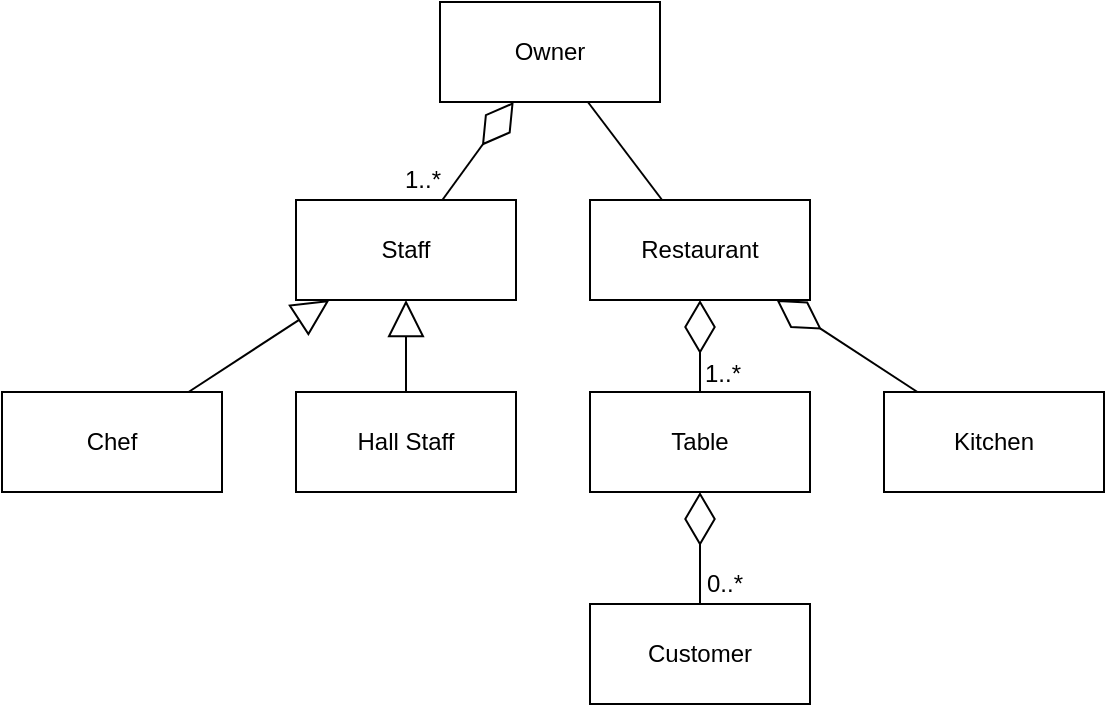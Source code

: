 <mxfile version="24.7.17">
  <diagram name="ページ1" id="TAIm3GeriBlZBdkWR_cd">
    <mxGraphModel grid="0" page="0" gridSize="10" guides="1" tooltips="1" connect="1" arrows="1" fold="1" pageScale="1" pageWidth="827" pageHeight="1169" math="0" shadow="0">
      <root>
        <mxCell id="0" />
        <mxCell id="1" parent="0" />
        <mxCell id="2OtYkB1oa5qaO8f9MAGz-5" value="Owner" style="html=1;whiteSpace=wrap;" vertex="1" parent="1">
          <mxGeometry x="140" y="31" width="110" height="50" as="geometry" />
        </mxCell>
        <mxCell id="2OtYkB1oa5qaO8f9MAGz-6" value="Restaurant" style="html=1;whiteSpace=wrap;" vertex="1" parent="1">
          <mxGeometry x="215" y="130" width="110" height="50" as="geometry" />
        </mxCell>
        <mxCell id="2OtYkB1oa5qaO8f9MAGz-7" value="Staff" style="html=1;whiteSpace=wrap;" vertex="1" parent="1">
          <mxGeometry x="68" y="130" width="110" height="50" as="geometry" />
        </mxCell>
        <mxCell id="2OtYkB1oa5qaO8f9MAGz-8" value="Chef" style="html=1;whiteSpace=wrap;" vertex="1" parent="1">
          <mxGeometry x="-79" y="226" width="110" height="50" as="geometry" />
        </mxCell>
        <mxCell id="2OtYkB1oa5qaO8f9MAGz-9" value="Hall Staff" style="html=1;whiteSpace=wrap;" vertex="1" parent="1">
          <mxGeometry x="68" y="226" width="110" height="50" as="geometry" />
        </mxCell>
        <mxCell id="2OtYkB1oa5qaO8f9MAGz-10" value="Kitchen" style="html=1;whiteSpace=wrap;" vertex="1" parent="1">
          <mxGeometry x="362" y="226" width="110" height="50" as="geometry" />
        </mxCell>
        <mxCell id="2OtYkB1oa5qaO8f9MAGz-12" value="Table" style="html=1;whiteSpace=wrap;" vertex="1" parent="1">
          <mxGeometry x="215" y="226" width="110" height="50" as="geometry" />
        </mxCell>
        <mxCell id="2OtYkB1oa5qaO8f9MAGz-13" value="Customer" style="html=1;whiteSpace=wrap;" vertex="1" parent="1">
          <mxGeometry x="215" y="332" width="110" height="50" as="geometry" />
        </mxCell>
        <mxCell id="2OtYkB1oa5qaO8f9MAGz-14" value="" style="endArrow=none;html=1;rounded=0;fontSize=12;startSize=8;endSize=8;" edge="1" parent="1" source="2OtYkB1oa5qaO8f9MAGz-5" target="2OtYkB1oa5qaO8f9MAGz-6">
          <mxGeometry relative="1" as="geometry">
            <mxPoint x="-47" y="92" as="sourcePoint" />
            <mxPoint x="113" y="92" as="targetPoint" />
          </mxGeometry>
        </mxCell>
        <mxCell id="2OtYkB1oa5qaO8f9MAGz-20" value="" style="endArrow=diamondThin;endFill=0;endSize=24;html=1;rounded=0;fontSize=12;curved=1;" edge="1" parent="1" source="2OtYkB1oa5qaO8f9MAGz-7" target="2OtYkB1oa5qaO8f9MAGz-5">
          <mxGeometry width="160" relative="1" as="geometry">
            <mxPoint x="-56" y="63" as="sourcePoint" />
            <mxPoint x="104" y="63" as="targetPoint" />
          </mxGeometry>
        </mxCell>
        <mxCell id="2OtYkB1oa5qaO8f9MAGz-26" value="1..*" style="edgeLabel;html=1;align=center;verticalAlign=middle;resizable=0;points=[];fontSize=12;" connectable="0" vertex="1" parent="2OtYkB1oa5qaO8f9MAGz-20">
          <mxGeometry x="-0.609" y="1" relative="1" as="geometry">
            <mxPoint x="-17" as="offset" />
          </mxGeometry>
        </mxCell>
        <mxCell id="2OtYkB1oa5qaO8f9MAGz-22" value="" style="endArrow=diamondThin;endFill=0;endSize=24;html=1;rounded=0;fontSize=12;curved=1;" edge="1" parent="1" source="2OtYkB1oa5qaO8f9MAGz-13" target="2OtYkB1oa5qaO8f9MAGz-12">
          <mxGeometry width="160" relative="1" as="geometry">
            <mxPoint x="317" y="14" as="sourcePoint" />
            <mxPoint x="477" y="14" as="targetPoint" />
          </mxGeometry>
        </mxCell>
        <mxCell id="2OtYkB1oa5qaO8f9MAGz-30" value="0..*" style="edgeLabel;html=1;align=center;verticalAlign=middle;resizable=0;points=[];fontSize=12;" connectable="0" vertex="1" parent="2OtYkB1oa5qaO8f9MAGz-22">
          <mxGeometry x="-0.548" relative="1" as="geometry">
            <mxPoint x="12" y="2" as="offset" />
          </mxGeometry>
        </mxCell>
        <mxCell id="2OtYkB1oa5qaO8f9MAGz-23" value="" style="endArrow=diamondThin;endFill=0;endSize=24;html=1;rounded=0;fontSize=12;curved=1;" edge="1" parent="1" source="2OtYkB1oa5qaO8f9MAGz-10" target="2OtYkB1oa5qaO8f9MAGz-6">
          <mxGeometry width="160" relative="1" as="geometry">
            <mxPoint x="327" y="24" as="sourcePoint" />
            <mxPoint x="487" y="24" as="targetPoint" />
          </mxGeometry>
        </mxCell>
        <mxCell id="2OtYkB1oa5qaO8f9MAGz-24" value="" style="endArrow=diamondThin;endFill=0;endSize=24;html=1;rounded=0;fontSize=12;curved=1;" edge="1" parent="1" source="2OtYkB1oa5qaO8f9MAGz-12" target="2OtYkB1oa5qaO8f9MAGz-6">
          <mxGeometry width="160" relative="1" as="geometry">
            <mxPoint x="337" y="34" as="sourcePoint" />
            <mxPoint x="497" y="34" as="targetPoint" />
          </mxGeometry>
        </mxCell>
        <mxCell id="2OtYkB1oa5qaO8f9MAGz-27" value="1..*" style="edgeLabel;html=1;align=center;verticalAlign=middle;resizable=0;points=[];fontSize=12;" connectable="0" vertex="1" parent="2OtYkB1oa5qaO8f9MAGz-24">
          <mxGeometry x="-0.537" y="-1" relative="1" as="geometry">
            <mxPoint x="10" y="1" as="offset" />
          </mxGeometry>
        </mxCell>
        <mxCell id="2OtYkB1oa5qaO8f9MAGz-31" value="" style="endArrow=block;endSize=16;endFill=0;html=1;rounded=0;fontSize=12;curved=1;" edge="1" parent="1" source="2OtYkB1oa5qaO8f9MAGz-9" target="2OtYkB1oa5qaO8f9MAGz-7">
          <mxGeometry width="160" relative="1" as="geometry">
            <mxPoint x="-69" y="127" as="sourcePoint" />
            <mxPoint x="91" y="127" as="targetPoint" />
          </mxGeometry>
        </mxCell>
        <mxCell id="2OtYkB1oa5qaO8f9MAGz-32" value="" style="endArrow=block;endSize=16;endFill=0;html=1;rounded=0;fontSize=12;curved=1;" edge="1" parent="1" source="2OtYkB1oa5qaO8f9MAGz-8" target="2OtYkB1oa5qaO8f9MAGz-7">
          <mxGeometry width="160" relative="1" as="geometry">
            <mxPoint x="-59" y="137" as="sourcePoint" />
            <mxPoint x="101" y="137" as="targetPoint" />
          </mxGeometry>
        </mxCell>
      </root>
    </mxGraphModel>
  </diagram>
</mxfile>
